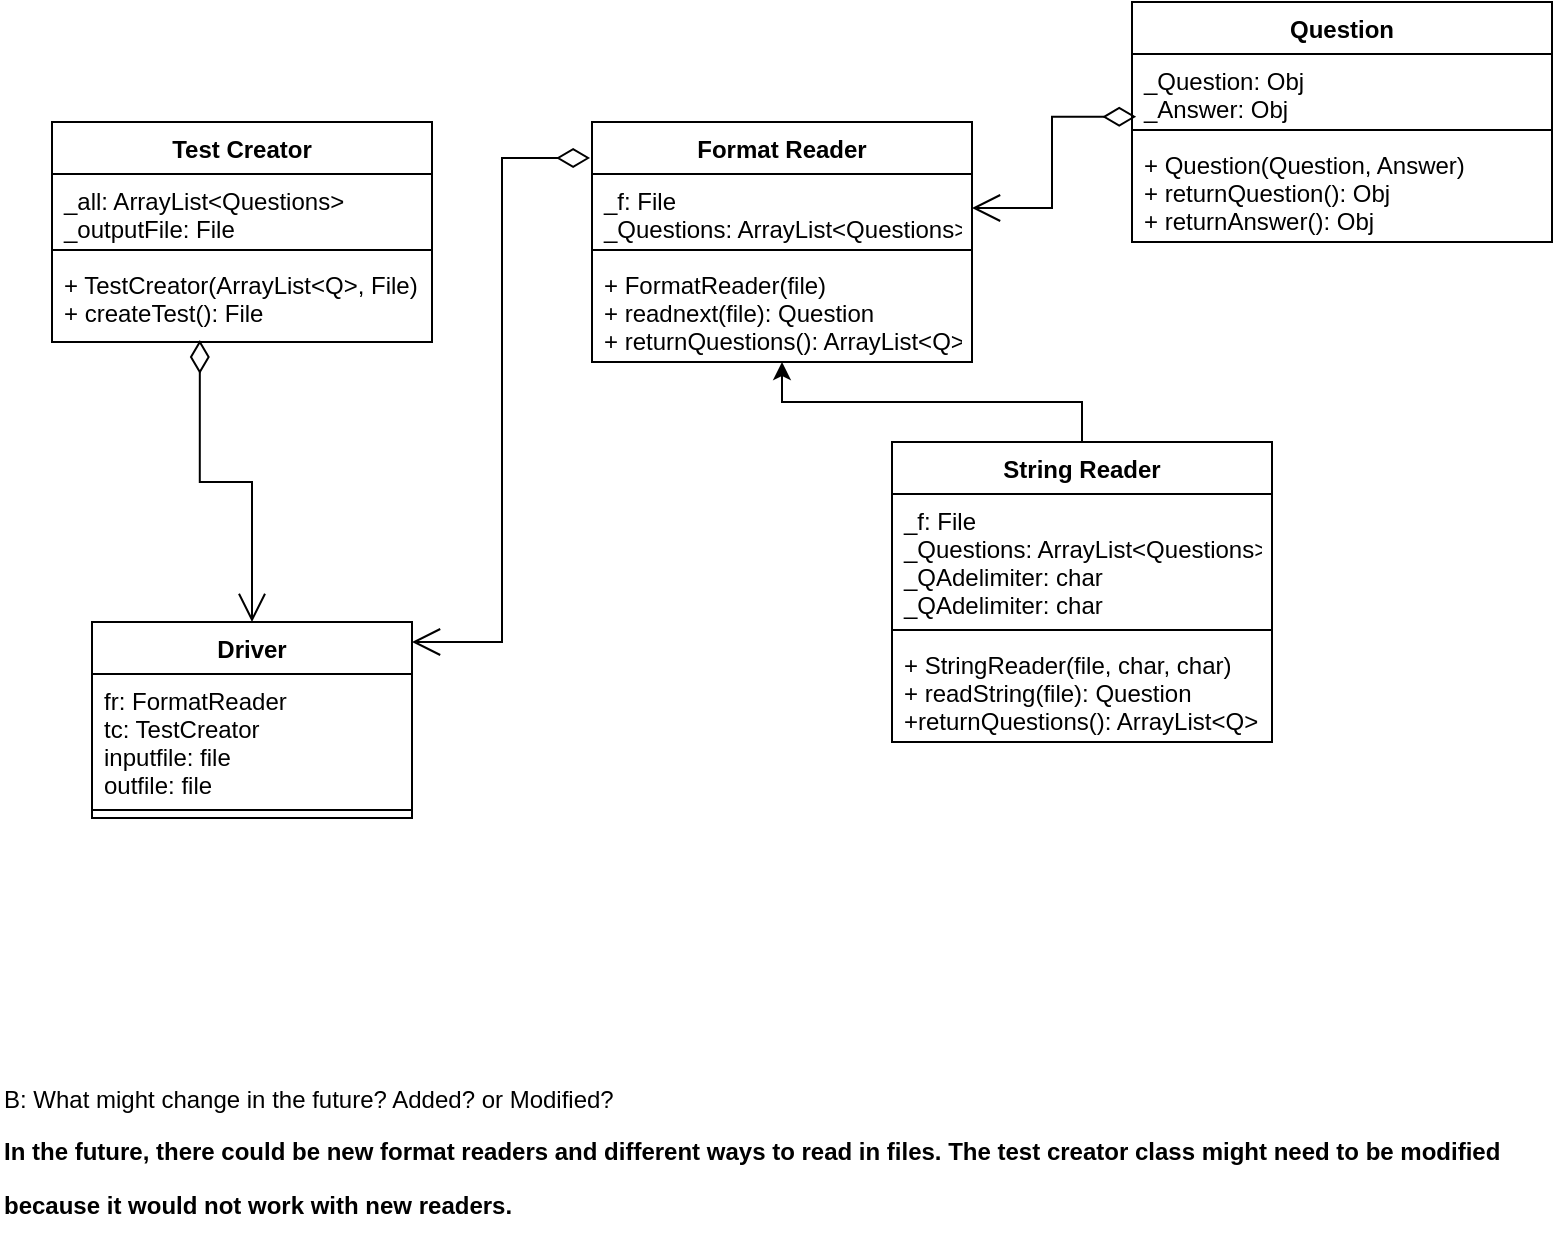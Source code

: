 <mxfile version="16.5.2" type="device"><diagram id="C5RBs43oDa-KdzZeNtuy" name="Page-1"><mxGraphModel dx="1382" dy="802" grid="1" gridSize="10" guides="1" tooltips="1" connect="1" arrows="1" fold="1" page="1" pageScale="1" pageWidth="827" pageHeight="1169" math="0" shadow="0"><root><mxCell id="WIyWlLk6GJQsqaUBKTNV-0"/><mxCell id="WIyWlLk6GJQsqaUBKTNV-1" parent="WIyWlLk6GJQsqaUBKTNV-0"/><mxCell id="VFtjQShfL0-Lv15Fn_P_-2" value="Test Creator" style="swimlane;fontStyle=1;align=center;verticalAlign=top;childLayout=stackLayout;horizontal=1;startSize=26;horizontalStack=0;resizeParent=1;resizeParentMax=0;resizeLast=0;collapsible=1;marginBottom=0;" vertex="1" parent="WIyWlLk6GJQsqaUBKTNV-1"><mxGeometry x="60" y="120" width="190" height="110" as="geometry"/></mxCell><mxCell id="VFtjQShfL0-Lv15Fn_P_-3" value="_all: ArrayList&lt;Questions&gt;&#10;_outputFile: File" style="text;strokeColor=none;fillColor=none;align=left;verticalAlign=top;spacingLeft=4;spacingRight=4;overflow=hidden;rotatable=0;points=[[0,0.5],[1,0.5]];portConstraint=eastwest;" vertex="1" parent="VFtjQShfL0-Lv15Fn_P_-2"><mxGeometry y="26" width="190" height="34" as="geometry"/></mxCell><mxCell id="VFtjQShfL0-Lv15Fn_P_-4" value="" style="line;strokeWidth=1;fillColor=none;align=left;verticalAlign=middle;spacingTop=-1;spacingLeft=3;spacingRight=3;rotatable=0;labelPosition=right;points=[];portConstraint=eastwest;" vertex="1" parent="VFtjQShfL0-Lv15Fn_P_-2"><mxGeometry y="60" width="190" height="8" as="geometry"/></mxCell><mxCell id="VFtjQShfL0-Lv15Fn_P_-5" value="+ TestCreator(ArrayList&lt;Q&gt;, File)&#10;+ createTest(): File" style="text;strokeColor=none;fillColor=none;align=left;verticalAlign=top;spacingLeft=4;spacingRight=4;overflow=hidden;rotatable=0;points=[[0,0.5],[1,0.5]];portConstraint=eastwest;" vertex="1" parent="VFtjQShfL0-Lv15Fn_P_-2"><mxGeometry y="68" width="190" height="42" as="geometry"/></mxCell><mxCell id="VFtjQShfL0-Lv15Fn_P_-6" value="Format Reader" style="swimlane;fontStyle=1;align=center;verticalAlign=top;childLayout=stackLayout;horizontal=1;startSize=26;horizontalStack=0;resizeParent=1;resizeParentMax=0;resizeLast=0;collapsible=1;marginBottom=0;" vertex="1" parent="WIyWlLk6GJQsqaUBKTNV-1"><mxGeometry x="330" y="120" width="190" height="120" as="geometry"/></mxCell><mxCell id="VFtjQShfL0-Lv15Fn_P_-7" value="_f: File&#10;_Questions: ArrayList&lt;Questions&gt;" style="text;strokeColor=none;fillColor=none;align=left;verticalAlign=top;spacingLeft=4;spacingRight=4;overflow=hidden;rotatable=0;points=[[0,0.5],[1,0.5]];portConstraint=eastwest;" vertex="1" parent="VFtjQShfL0-Lv15Fn_P_-6"><mxGeometry y="26" width="190" height="34" as="geometry"/></mxCell><mxCell id="VFtjQShfL0-Lv15Fn_P_-8" value="" style="line;strokeWidth=1;fillColor=none;align=left;verticalAlign=middle;spacingTop=-1;spacingLeft=3;spacingRight=3;rotatable=0;labelPosition=right;points=[];portConstraint=eastwest;" vertex="1" parent="VFtjQShfL0-Lv15Fn_P_-6"><mxGeometry y="60" width="190" height="8" as="geometry"/></mxCell><mxCell id="VFtjQShfL0-Lv15Fn_P_-9" value="+ FormatReader(file)&#10;+ readnext(file): Question&#10;+ returnQuestions(): ArrayList&lt;Q&gt;" style="text;strokeColor=none;fillColor=none;align=left;verticalAlign=top;spacingLeft=4;spacingRight=4;overflow=hidden;rotatable=0;points=[[0,0.5],[1,0.5]];portConstraint=eastwest;" vertex="1" parent="VFtjQShfL0-Lv15Fn_P_-6"><mxGeometry y="68" width="190" height="52" as="geometry"/></mxCell><mxCell id="VFtjQShfL0-Lv15Fn_P_-21" value="Driver" style="swimlane;fontStyle=1;align=center;verticalAlign=top;childLayout=stackLayout;horizontal=1;startSize=26;horizontalStack=0;resizeParent=1;resizeParentMax=0;resizeLast=0;collapsible=1;marginBottom=0;" vertex="1" parent="WIyWlLk6GJQsqaUBKTNV-1"><mxGeometry x="80" y="370" width="160" height="98" as="geometry"/></mxCell><mxCell id="VFtjQShfL0-Lv15Fn_P_-22" value="fr: FormatReader&#10;tc: TestCreator&#10;inputfile: file&#10;outfile: file" style="text;strokeColor=none;fillColor=none;align=left;verticalAlign=top;spacingLeft=4;spacingRight=4;overflow=hidden;rotatable=0;points=[[0,0.5],[1,0.5]];portConstraint=eastwest;" vertex="1" parent="VFtjQShfL0-Lv15Fn_P_-21"><mxGeometry y="26" width="160" height="64" as="geometry"/></mxCell><mxCell id="VFtjQShfL0-Lv15Fn_P_-23" value="" style="line;strokeWidth=1;fillColor=none;align=left;verticalAlign=middle;spacingTop=-1;spacingLeft=3;spacingRight=3;rotatable=0;labelPosition=right;points=[];portConstraint=eastwest;" vertex="1" parent="VFtjQShfL0-Lv15Fn_P_-21"><mxGeometry y="90" width="160" height="8" as="geometry"/></mxCell><mxCell id="VFtjQShfL0-Lv15Fn_P_-30" value="Question" style="swimlane;fontStyle=1;align=center;verticalAlign=top;childLayout=stackLayout;horizontal=1;startSize=26;horizontalStack=0;resizeParent=1;resizeParentMax=0;resizeLast=0;collapsible=1;marginBottom=0;" vertex="1" parent="WIyWlLk6GJQsqaUBKTNV-1"><mxGeometry x="600" y="60" width="210" height="120" as="geometry"/></mxCell><mxCell id="VFtjQShfL0-Lv15Fn_P_-31" value="_Question: Obj&#10;_Answer: Obj" style="text;strokeColor=none;fillColor=none;align=left;verticalAlign=top;spacingLeft=4;spacingRight=4;overflow=hidden;rotatable=0;points=[[0,0.5],[1,0.5]];portConstraint=eastwest;" vertex="1" parent="VFtjQShfL0-Lv15Fn_P_-30"><mxGeometry y="26" width="210" height="34" as="geometry"/></mxCell><mxCell id="VFtjQShfL0-Lv15Fn_P_-32" value="" style="line;strokeWidth=1;fillColor=none;align=left;verticalAlign=middle;spacingTop=-1;spacingLeft=3;spacingRight=3;rotatable=0;labelPosition=right;points=[];portConstraint=eastwest;" vertex="1" parent="VFtjQShfL0-Lv15Fn_P_-30"><mxGeometry y="60" width="210" height="8" as="geometry"/></mxCell><mxCell id="VFtjQShfL0-Lv15Fn_P_-33" value="+ Question(Question, Answer)&#10;+ returnQuestion(): Obj&#10;+ returnAnswer(): Obj" style="text;strokeColor=none;fillColor=none;align=left;verticalAlign=top;spacingLeft=4;spacingRight=4;overflow=hidden;rotatable=0;points=[[0,0.5],[1,0.5]];portConstraint=eastwest;" vertex="1" parent="VFtjQShfL0-Lv15Fn_P_-30"><mxGeometry y="68" width="210" height="52" as="geometry"/></mxCell><mxCell id="VFtjQShfL0-Lv15Fn_P_-35" value="" style="endArrow=open;html=1;endSize=12;startArrow=diamondThin;startSize=14;startFill=0;edgeStyle=orthogonalEdgeStyle;align=left;verticalAlign=bottom;rounded=0;entryX=1;entryY=0.5;entryDx=0;entryDy=0;exitX=0.01;exitY=0.923;exitDx=0;exitDy=0;exitPerimeter=0;" edge="1" parent="WIyWlLk6GJQsqaUBKTNV-1" source="VFtjQShfL0-Lv15Fn_P_-31" target="VFtjQShfL0-Lv15Fn_P_-7"><mxGeometry x="-0.531" y="20" relative="1" as="geometry"><mxPoint x="605" y="130.02" as="sourcePoint"/><mxPoint x="510" y="130" as="targetPoint"/><mxPoint as="offset"/></mxGeometry></mxCell><mxCell id="VFtjQShfL0-Lv15Fn_P_-48" style="edgeStyle=orthogonalEdgeStyle;rounded=0;orthogonalLoop=1;jettySize=auto;html=1;exitX=0.5;exitY=0;exitDx=0;exitDy=0;entryX=0.5;entryY=1;entryDx=0;entryDy=0;entryPerimeter=0;" edge="1" parent="WIyWlLk6GJQsqaUBKTNV-1" source="VFtjQShfL0-Lv15Fn_P_-41" target="VFtjQShfL0-Lv15Fn_P_-9"><mxGeometry relative="1" as="geometry"/></mxCell><mxCell id="VFtjQShfL0-Lv15Fn_P_-41" value="String Reader" style="swimlane;fontStyle=1;align=center;verticalAlign=top;childLayout=stackLayout;horizontal=1;startSize=26;horizontalStack=0;resizeParent=1;resizeParentMax=0;resizeLast=0;collapsible=1;marginBottom=0;" vertex="1" parent="WIyWlLk6GJQsqaUBKTNV-1"><mxGeometry x="480" y="280" width="190" height="150" as="geometry"/></mxCell><mxCell id="VFtjQShfL0-Lv15Fn_P_-42" value="_f: File&#10;_Questions: ArrayList&lt;Questions&gt;&#10;_QAdelimiter: char&#10;_QAdelimiter: char" style="text;strokeColor=none;fillColor=none;align=left;verticalAlign=top;spacingLeft=4;spacingRight=4;overflow=hidden;rotatable=0;points=[[0,0.5],[1,0.5]];portConstraint=eastwest;" vertex="1" parent="VFtjQShfL0-Lv15Fn_P_-41"><mxGeometry y="26" width="190" height="64" as="geometry"/></mxCell><mxCell id="VFtjQShfL0-Lv15Fn_P_-43" value="" style="line;strokeWidth=1;fillColor=none;align=left;verticalAlign=middle;spacingTop=-1;spacingLeft=3;spacingRight=3;rotatable=0;labelPosition=right;points=[];portConstraint=eastwest;" vertex="1" parent="VFtjQShfL0-Lv15Fn_P_-41"><mxGeometry y="90" width="190" height="8" as="geometry"/></mxCell><mxCell id="VFtjQShfL0-Lv15Fn_P_-44" value="+ StringReader(file, char, char)&#10;+ readString(file): Question&#10;+returnQuestions(): ArrayList&lt;Q&gt;" style="text;strokeColor=none;fillColor=none;align=left;verticalAlign=top;spacingLeft=4;spacingRight=4;overflow=hidden;rotatable=0;points=[[0,0.5],[1,0.5]];portConstraint=eastwest;" vertex="1" parent="VFtjQShfL0-Lv15Fn_P_-41"><mxGeometry y="98" width="190" height="52" as="geometry"/></mxCell><mxCell id="VFtjQShfL0-Lv15Fn_P_-51" value="" style="endArrow=open;html=1;endSize=12;startArrow=diamondThin;startSize=14;startFill=0;edgeStyle=orthogonalEdgeStyle;align=left;verticalAlign=bottom;rounded=0;entryX=0.5;entryY=0;entryDx=0;entryDy=0;exitX=0.389;exitY=0.976;exitDx=0;exitDy=0;exitPerimeter=0;" edge="1" parent="WIyWlLk6GJQsqaUBKTNV-1" source="VFtjQShfL0-Lv15Fn_P_-5" target="VFtjQShfL0-Lv15Fn_P_-21"><mxGeometry x="0.438" y="74" relative="1" as="geometry"><mxPoint x="90" y="280" as="sourcePoint"/><mxPoint x="250" y="280" as="targetPoint"/><mxPoint x="-4" y="-25" as="offset"/></mxGeometry></mxCell><mxCell id="VFtjQShfL0-Lv15Fn_P_-52" value="" style="endArrow=open;html=1;endSize=12;startArrow=diamondThin;startSize=14;startFill=0;edgeStyle=orthogonalEdgeStyle;align=left;verticalAlign=bottom;rounded=0;entryX=1;entryY=0.102;entryDx=0;entryDy=0;entryPerimeter=0;exitX=-0.005;exitY=0.15;exitDx=0;exitDy=0;exitPerimeter=0;" edge="1" parent="WIyWlLk6GJQsqaUBKTNV-1" source="VFtjQShfL0-Lv15Fn_P_-6" target="VFtjQShfL0-Lv15Fn_P_-21"><mxGeometry x="-1" y="54" relative="1" as="geometry"><mxPoint x="300" y="540" as="sourcePoint"/><mxPoint x="460" y="540" as="targetPoint"/><mxPoint x="-20" y="4" as="offset"/></mxGeometry></mxCell><mxCell id="VFtjQShfL0-Lv15Fn_P_-53" value="&lt;p&gt;&lt;/p&gt;&lt;p&gt;B: What might change in the future? Added? or Modified?&lt;/p&gt;&lt;p&gt;&lt;b&gt;In the future, there could be new format readers and different ways to read in files. The test creator class might need to be modified&lt;/b&gt;&lt;/p&gt;&lt;p&gt;&lt;b&gt;because it would not work with new readers.&amp;nbsp;&lt;/b&gt;&lt;/p&gt;" style="text;html=1;align=left;verticalAlign=middle;resizable=0;points=[];autosize=1;strokeColor=none;fillColor=none;" vertex="1" parent="WIyWlLk6GJQsqaUBKTNV-1"><mxGeometry x="34" y="585" width="760" height="100" as="geometry"/></mxCell></root></mxGraphModel></diagram></mxfile>